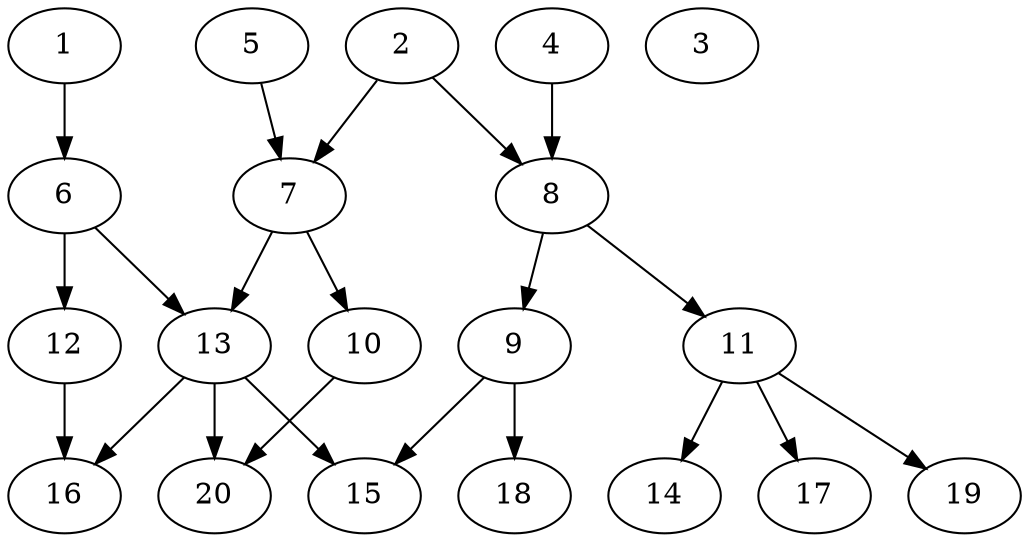 // DAG automatically generated by daggen at Sat Jul 27 15:38:13 2019
// ./daggen --dot -n 20 --ccr 0.5 --fat 0.6 --regular 0.5 --density 0.4 --mindata 5242880 --maxdata 52428800 
digraph G {
  1 [size="13864960", alpha="0.04", expect_size="6932480"] 
  1 -> 6 [size ="6932480"]
  2 [size="10792960", alpha="0.13", expect_size="5396480"] 
  2 -> 7 [size ="5396480"]
  2 -> 8 [size ="5396480"]
  3 [size="34871296", alpha="0.16", expect_size="17435648"] 
  4 [size="23160832", alpha="0.13", expect_size="11580416"] 
  4 -> 8 [size ="11580416"]
  5 [size="92667904", alpha="0.00", expect_size="46333952"] 
  5 -> 7 [size ="46333952"]
  6 [size="60340224", alpha="0.12", expect_size="30170112"] 
  6 -> 12 [size ="30170112"]
  6 -> 13 [size ="30170112"]
  7 [size="17725440", alpha="0.13", expect_size="8862720"] 
  7 -> 10 [size ="8862720"]
  7 -> 13 [size ="8862720"]
  8 [size="98674688", alpha="0.05", expect_size="49337344"] 
  8 -> 9 [size ="49337344"]
  8 -> 11 [size ="49337344"]
  9 [size="39510016", alpha="0.15", expect_size="19755008"] 
  9 -> 15 [size ="19755008"]
  9 -> 18 [size ="19755008"]
  10 [size="86601728", alpha="0.03", expect_size="43300864"] 
  10 -> 20 [size ="43300864"]
  11 [size="79024128", alpha="0.16", expect_size="39512064"] 
  11 -> 14 [size ="39512064"]
  11 -> 17 [size ="39512064"]
  11 -> 19 [size ="39512064"]
  12 [size="98385920", alpha="0.10", expect_size="49192960"] 
  12 -> 16 [size ="49192960"]
  13 [size="63229952", alpha="0.13", expect_size="31614976"] 
  13 -> 15 [size ="31614976"]
  13 -> 16 [size ="31614976"]
  13 -> 20 [size ="31614976"]
  14 [size="44208128", alpha="0.01", expect_size="22104064"] 
  15 [size="104218624", alpha="0.05", expect_size="52109312"] 
  16 [size="104609792", alpha="0.16", expect_size="52304896"] 
  17 [size="65339392", alpha="0.17", expect_size="32669696"] 
  18 [size="33961984", alpha="0.19", expect_size="16980992"] 
  19 [size="56291328", alpha="0.11", expect_size="28145664"] 
  20 [size="33091584", alpha="0.05", expect_size="16545792"] 
}
